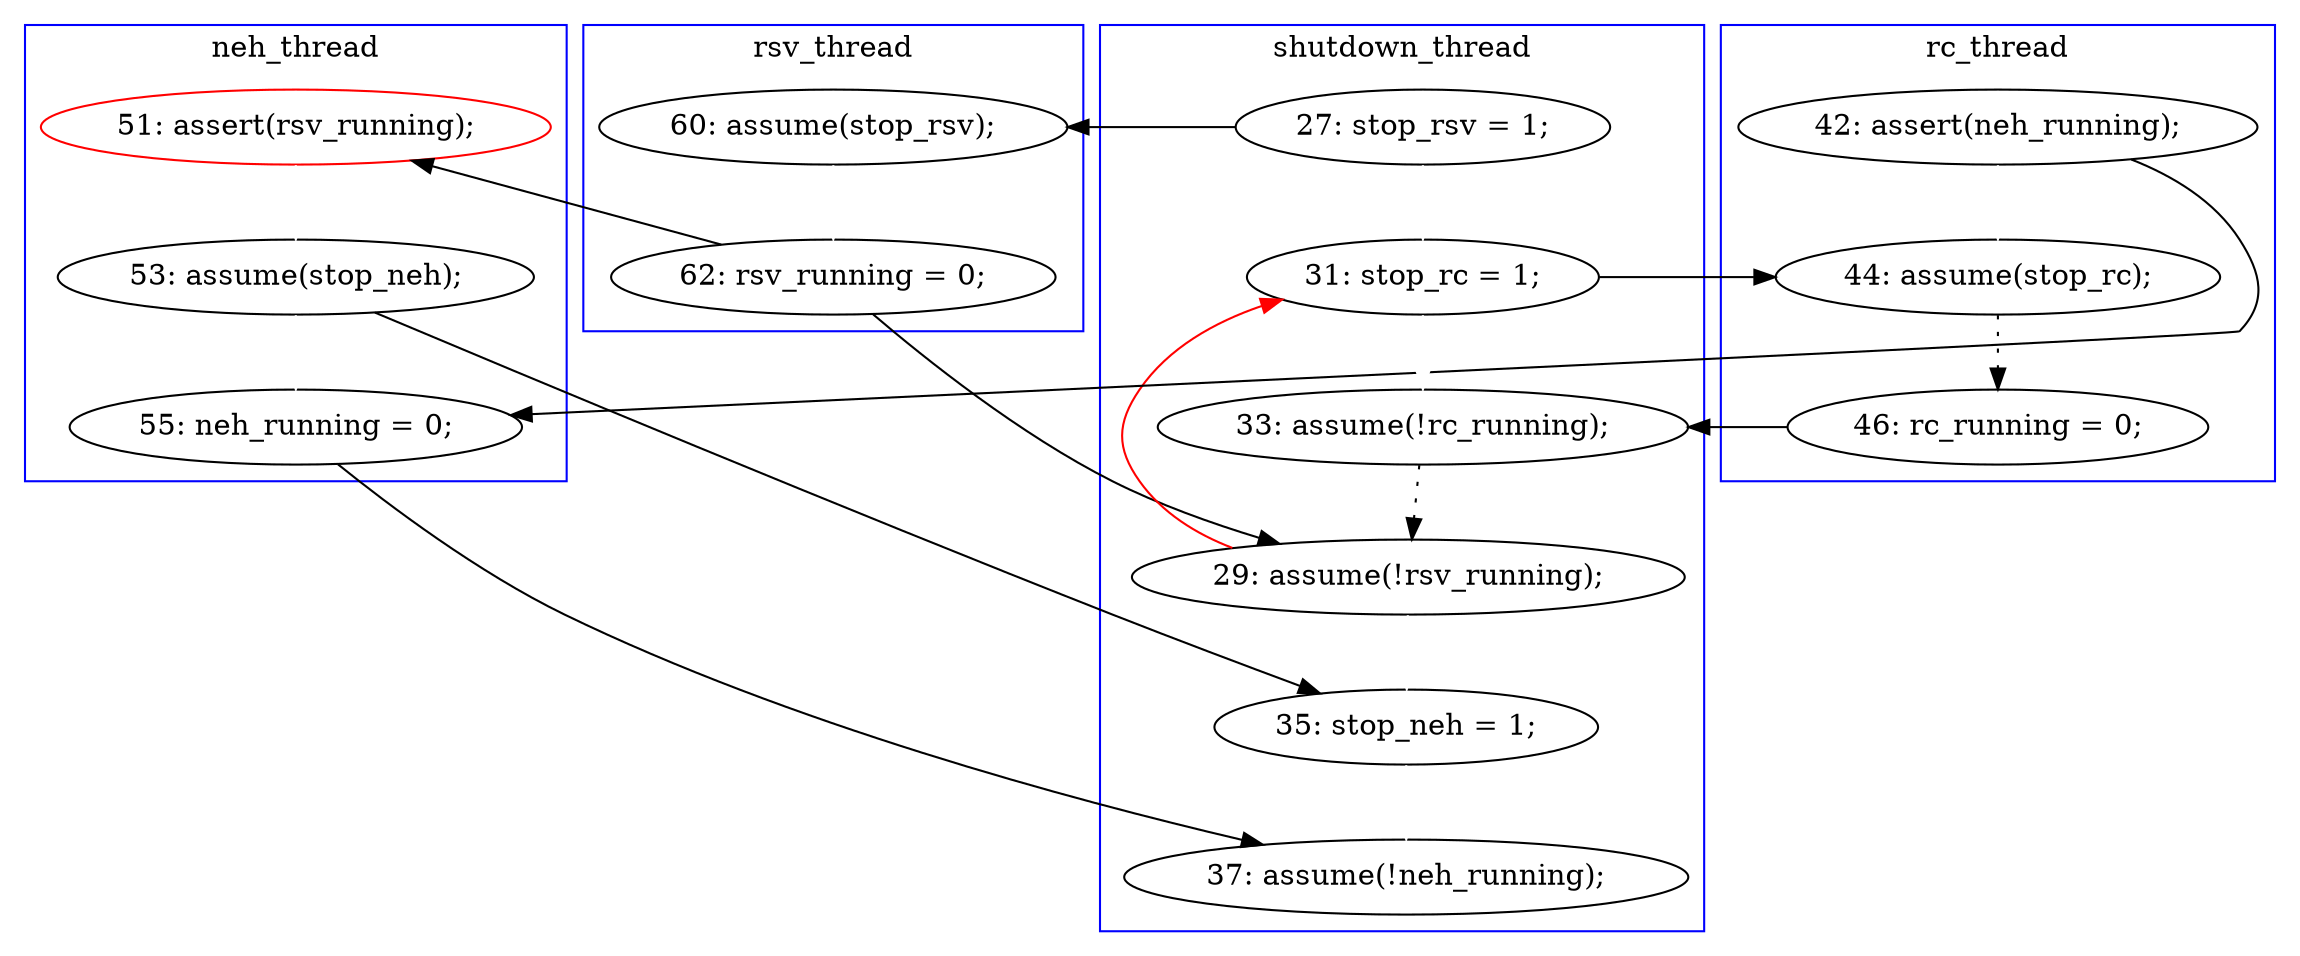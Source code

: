 digraph Counterexample {
	21 -> 29 [color = black, style = solid, constraint = false]
	21 -> 26 [color = black, style = solid, constraint = false]
	32 -> 33 [color = black, style = solid, constraint = false]
	16 -> 17 [color = white, style = solid]
	25 -> 26 [color = black, style = dotted]
	26 -> 14 [color = red, style = solid, constraint = false]
	17 -> 24 [color = black, style = dotted]
	29 -> 30 [color = white, style = solid]
	14 -> 25 [color = white, style = solid]
	30 -> 32 [color = white, style = solid]
	31 -> 33 [color = white, style = solid]
	13 -> 20 [color = black, style = solid, constraint = false]
	24 -> 25 [color = black, style = solid, constraint = false]
	26 -> 31 [color = white, style = solid]
	30 -> 31 [color = black, style = solid, constraint = false]
	13 -> 14 [color = white, style = solid]
	16 -> 32 [color = black, style = solid, constraint = false]
	14 -> 17 [color = black, style = solid, constraint = false]
	20 -> 21 [color = white, style = solid]
	subgraph cluster4 {
		label = rsv_thread
		color = blue
		21  [label = "62: rsv_running = 0;"]
		20  [label = "60: assume(stop_rsv);"]
	}
	subgraph cluster2 {
		label = rc_thread
		color = blue
		16  [label = "42: assert(neh_running);"]
		24  [label = "46: rc_running = 0;"]
		17  [label = "44: assume(stop_rc);"]
	}
	subgraph cluster3 {
		label = neh_thread
		color = blue
		32  [label = "55: neh_running = 0;"]
		30  [label = "53: assume(stop_neh);"]
		29  [label = "51: assert(rsv_running);", color = red]
	}
	subgraph cluster1 {
		label = shutdown_thread
		color = blue
		31  [label = "35: stop_neh = 1;"]
		13  [label = "27: stop_rsv = 1;"]
		14  [label = "31: stop_rc = 1;"]
		26  [label = "29: assume(!rsv_running);"]
		33  [label = "37: assume(!neh_running);"]
		25  [label = "33: assume(!rc_running);"]
	}
}